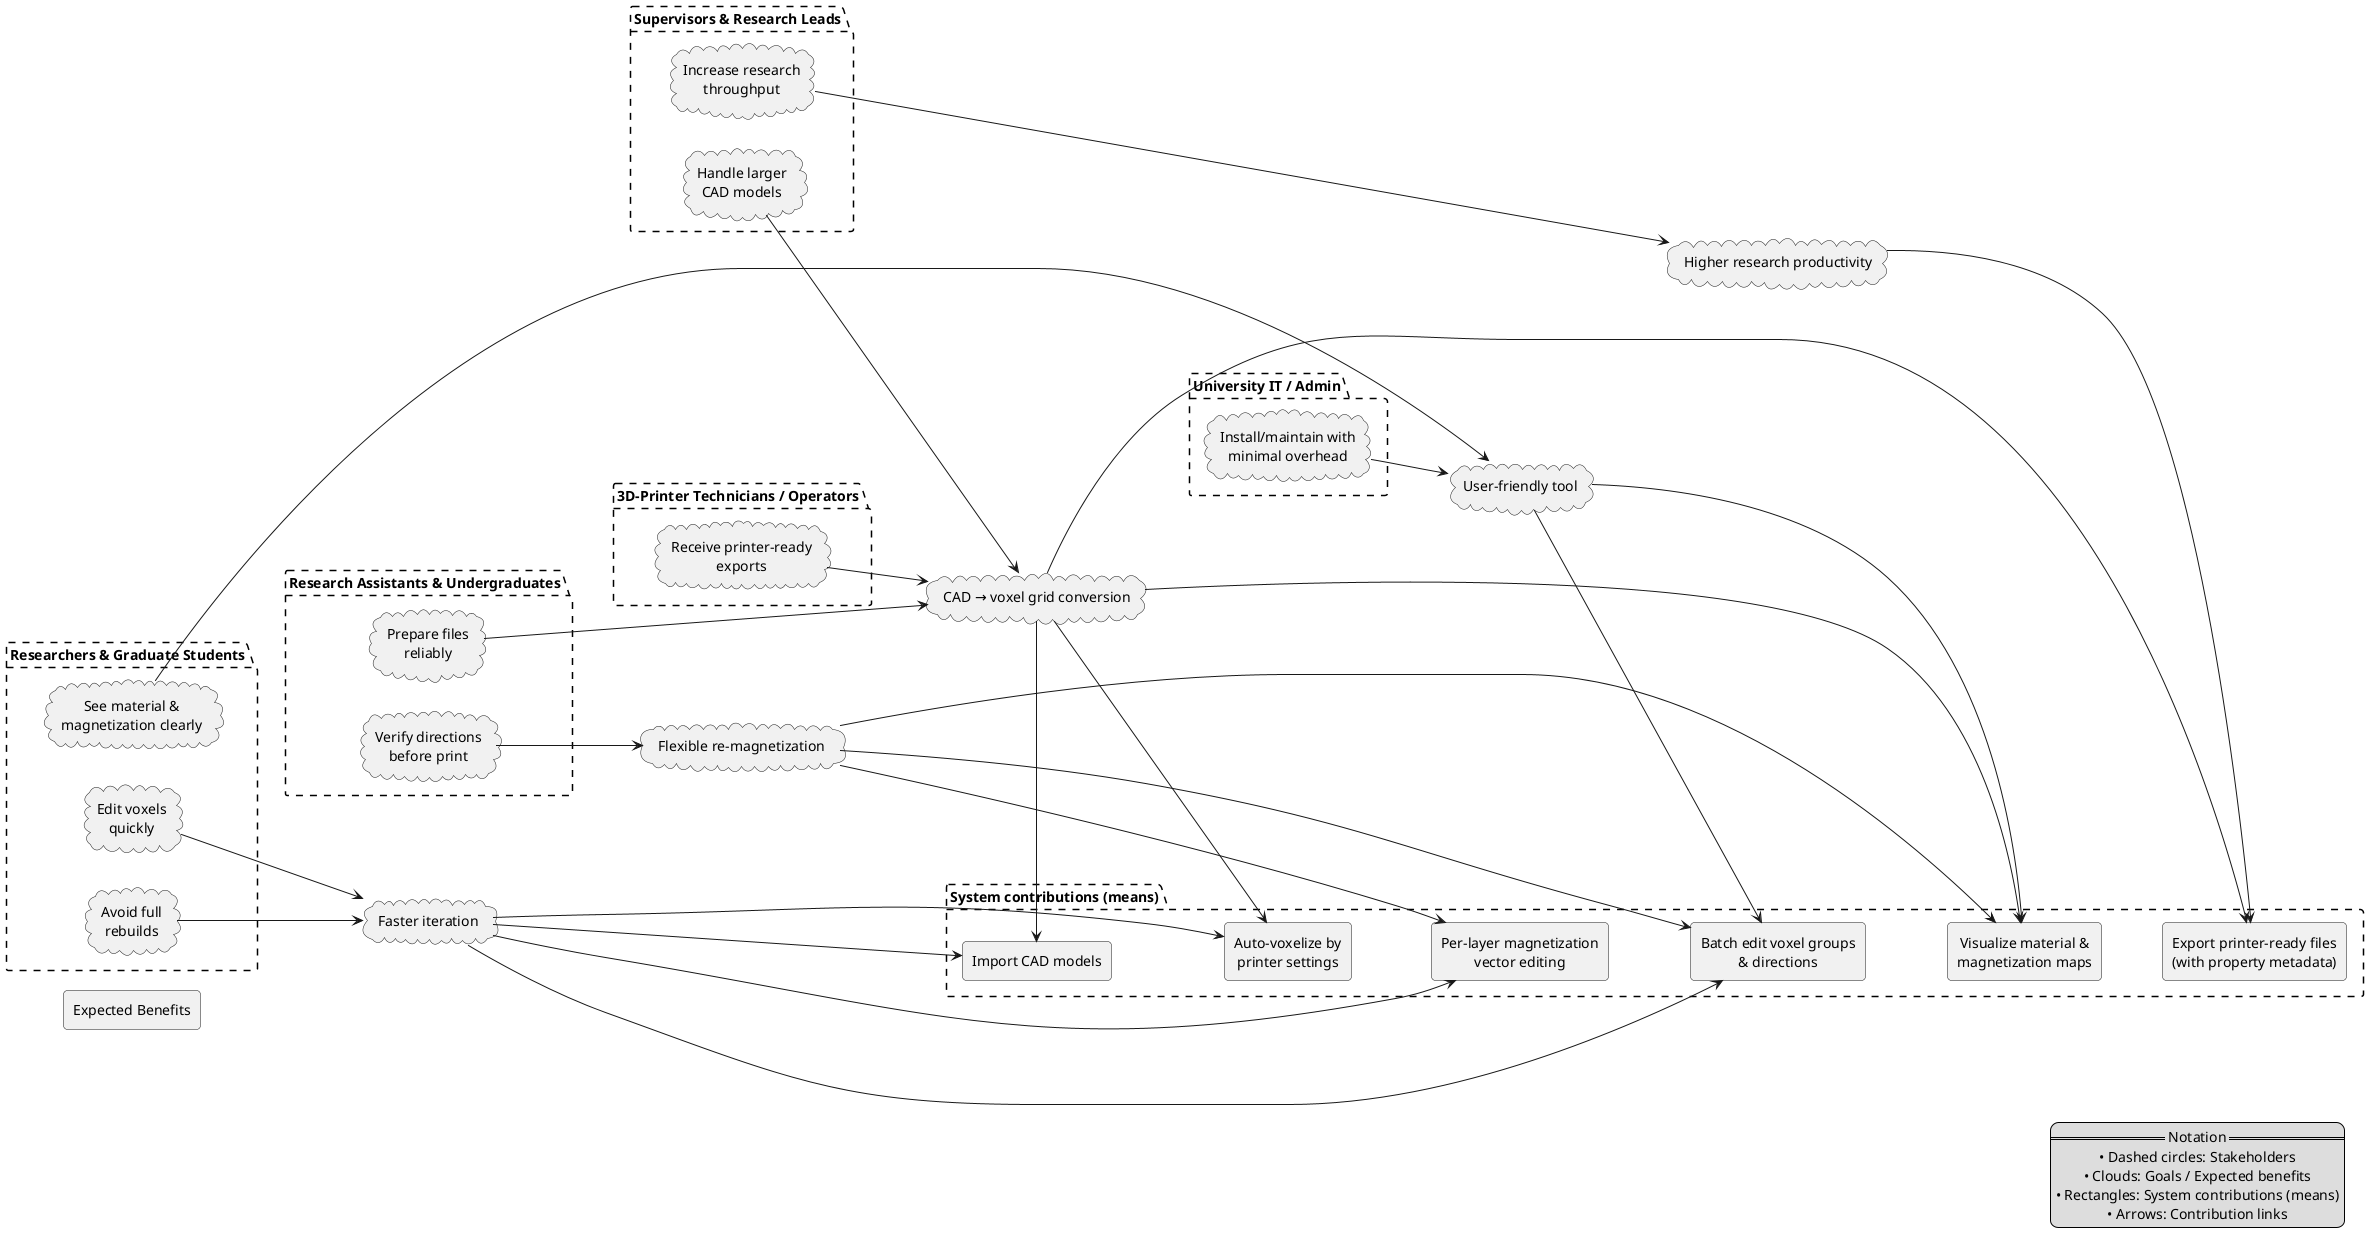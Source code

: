 @startuml
' ===== Layout & style to mimic ACME 01 =====
left to right direction
skinparam monochrome true
skinparam shadowing false
skinparam defaultTextAlignment center
skinparam packageBorderStyle dashed
skinparam packageBackgroundColor white
skinparam cloud {
  RoundCorner 20
}
skinparam rectangle {
  RoundCorner 8
}

' ===== Stakeholder clusters  =====
package "Researchers & Graduate Students" as STU {
  cloud "Edit voxels\nquickly" as G_edit
  cloud "Avoid full\nrebuilds" as G_avoid
  cloud "See material &\nmagnetization clearly" as G_viz_need
}

package "Research Assistants & Undergraduates" as RA {
  cloud "Prepare files\nreliably" as G_prepare
  cloud "Verify directions\nbefore print" as G_verify
}

package "Supervisors & Research Leads" as SUP {
  cloud "Handle larger\nCAD models" as G_large
  cloud "Increase research\nthroughput" as G_through
}

package "3D-Printer Technicians / Operators" as TECH {
  cloud "Receive printer-ready\nexports" as G_ready
}

package "University IT / Admin" as IT {
  cloud "Install/maintain with\nminimal overhead" as G_it
}

' ===== Central benefits  =====
cloud "Faster iteration" as B_iter
cloud "Flexible re-magnetization" as B_flex
cloud "CAD → voxel grid conversion" as B_conv
cloud "User-friendly tool" as B_ux
cloud "Higher research productivity" as B_prod

' Group the main benefits visually
rectangle "Expected Benefits" as EB {
}

' Position benefits roughly (helps layout)
B_iter -[hidden]-> B_flex
B_flex -[hidden]-> B_conv
B_conv -[hidden]-> B_ux
B_ux   -[hidden]-> B_prod

' ===== Means / system contributions (rectangles) =====
package "System contributions (means)" as MEANS {
  rectangle "Import CAD models" as M_import
  rectangle "Auto-voxelize by\nprinter settings" as M_vox
  rectangle "Per-layer magnetization\nvector editing" as M_layer
  rectangle "Batch edit voxel groups\n& directions" as M_batch
  rectangle "Visualize material &\nmagnetization maps" as M_viz
  rectangle "Export printer-ready files\n(with property metadata)" as M_export
}

' ===== Stakeholder goals → central benefits =====
G_edit  --> B_iter
G_avoid --> B_iter
G_viz_need --> B_ux

G_prepare --> B_conv
G_verify  --> B_flex

G_large  --> B_conv
G_through --> B_prod

G_ready --> B_conv
G_it    --> B_ux

' ===== Benefits → Means (means–end links) =====
B_iter --> M_import
B_iter --> M_vox
B_iter --> M_batch
B_iter --> M_layer

B_flex --> M_layer
B_flex --> M_batch
B_flex --> M_viz

B_conv --> M_import
B_conv --> M_vox
B_conv --> M_export
B_conv --> M_viz

B_ux   --> M_viz
B_ux   --> M_batch

B_prod --> M_export

' Optional: tie some means together for flow hint
M_import -[hidden]-> M_vox
M_vox    -[hidden]-> M_layer
M_layer  -[hidden]-> M_batch
M_batch  -[hidden]-> M_viz
M_viz    -[hidden]-> M_export


legend right
== Notation ==
• Dashed circles: Stakeholders
• Clouds: Goals / Expected benefits
• Rectangles: System contributions (means)
• Arrows: Contribution links
endlegend
@enduml
